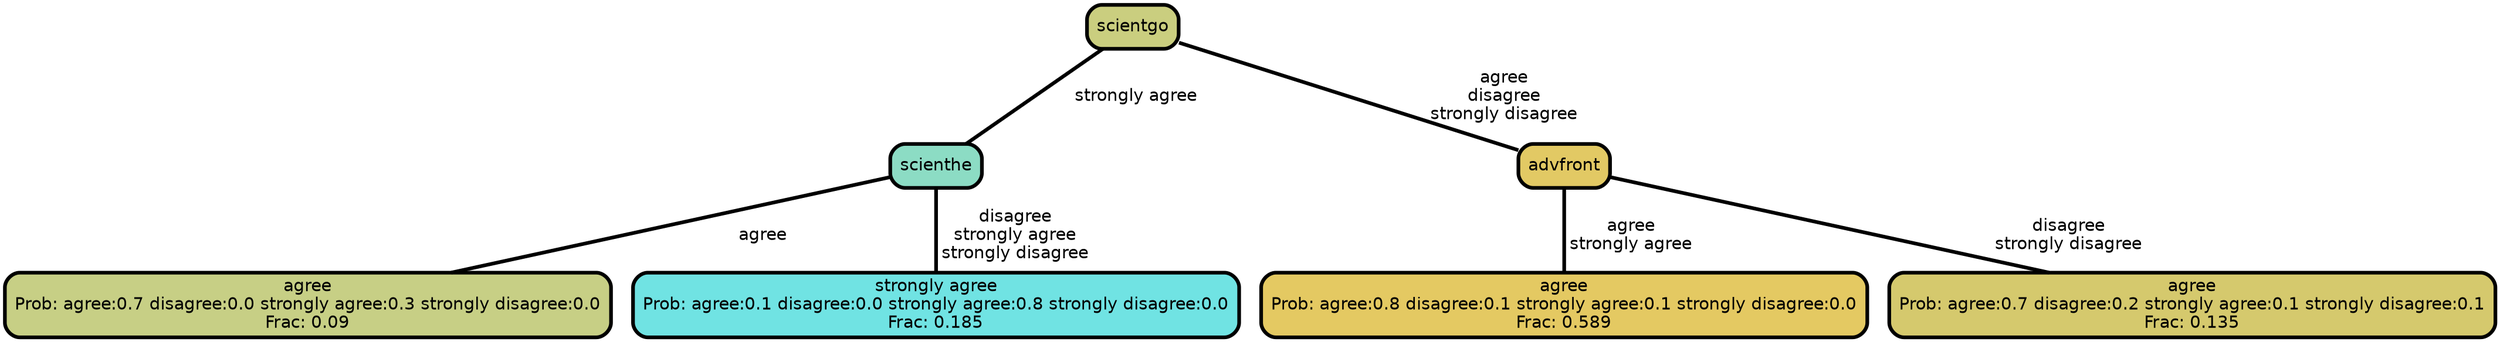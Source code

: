 graph Tree {
node [shape=box, style="filled, rounded",color="black",penwidth="3",fontcolor="black",                 fontname=helvetica] ;
graph [ranksep="0 equally", splines=straight,                 bgcolor=transparent, dpi=200] ;
edge [fontname=helvetica, color=black] ;
0 [label="agree
Prob: agree:0.7 disagree:0.0 strongly agree:0.3 strongly disagree:0.0
Frac: 0.09", fillcolor="#c7cf85"] ;
1 [label="scienthe", fillcolor="#8cdcc4"] ;
2 [label="strongly agree
Prob: agree:0.1 disagree:0.0 strongly agree:0.8 strongly disagree:0.0
Frac: 0.185", fillcolor="#70e3e3"] ;
3 [label="scientgo", fillcolor="#cace7f"] ;
4 [label="agree
Prob: agree:0.8 disagree:0.1 strongly agree:0.1 strongly disagree:0.0
Frac: 0.589", fillcolor="#e4c962"] ;
5 [label="advfront", fillcolor="#e2c964"] ;
6 [label="agree
Prob: agree:0.7 disagree:0.2 strongly agree:0.1 strongly disagree:0.1
Frac: 0.135", fillcolor="#d5c96d"] ;
1 -- 0 [label=" agree",penwidth=3] ;
1 -- 2 [label=" disagree\n strongly agree\n strongly disagree",penwidth=3] ;
3 -- 1 [label=" strongly agree",penwidth=3] ;
3 -- 5 [label=" agree\n disagree\n strongly disagree",penwidth=3] ;
5 -- 4 [label=" agree\n strongly agree",penwidth=3] ;
5 -- 6 [label=" disagree\n strongly disagree",penwidth=3] ;
{rank = same;}}